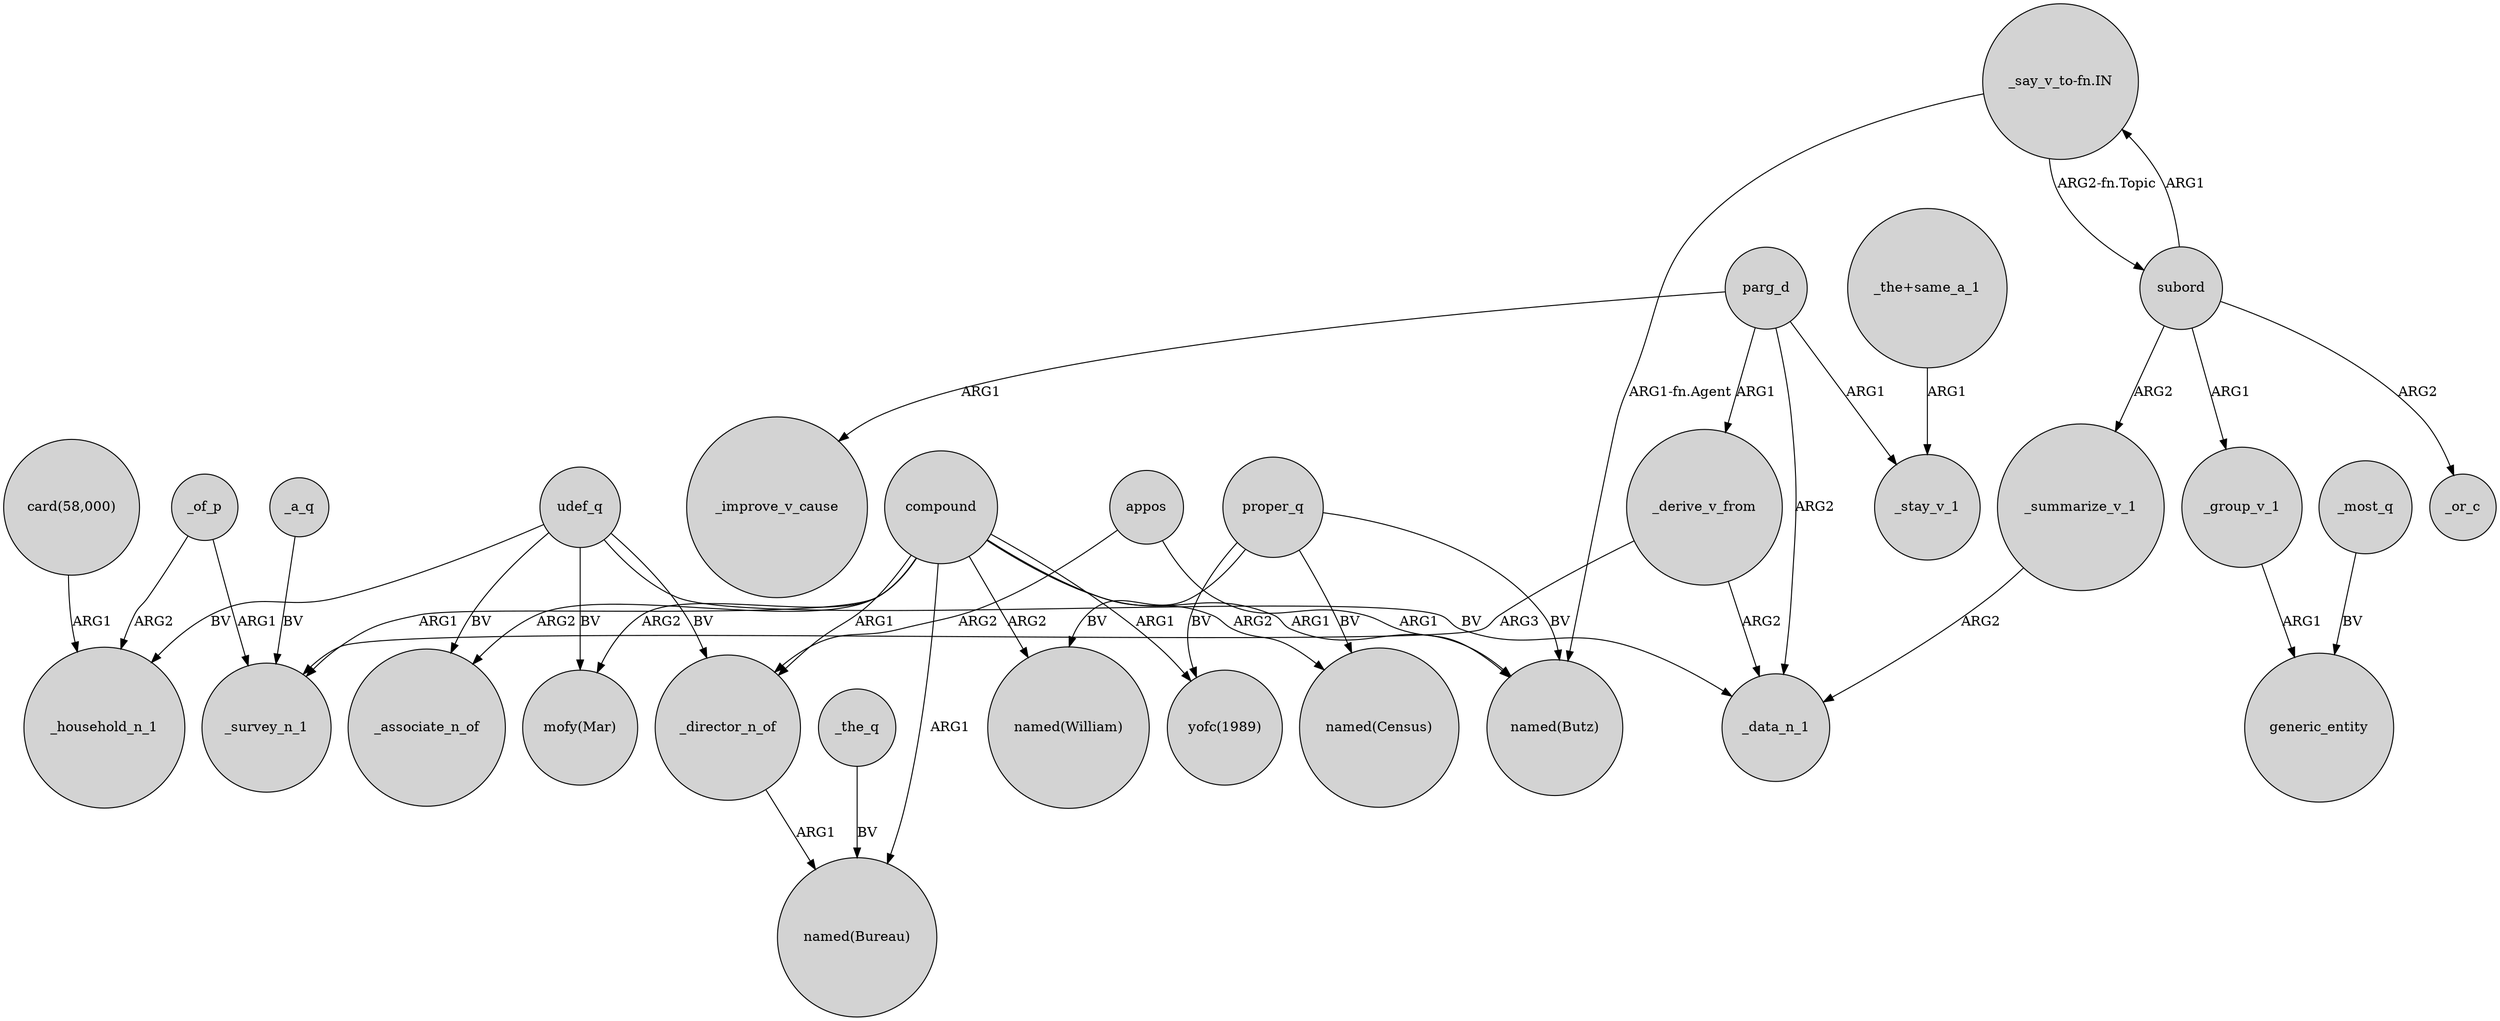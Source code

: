 digraph {
	node [shape=circle style=filled]
	_of_p -> _survey_n_1 [label=ARG1]
	subord -> _summarize_v_1 [label=ARG2]
	udef_q -> _household_n_1 [label=BV]
	"card(58,000)" -> _household_n_1 [label=ARG1]
	compound -> "mofy(Mar)" [label=ARG2]
	_director_n_of -> "named(Bureau)" [label=ARG1]
	_group_v_1 -> generic_entity [label=ARG1]
	subord -> _or_c [label=ARG2]
	compound -> _survey_n_1 [label=ARG1]
	subord -> _group_v_1 [label=ARG1]
	udef_q -> "mofy(Mar)" [label=BV]
	parg_d -> _stay_v_1 [label=ARG1]
	subord -> "_say_v_to-fn.IN" [label=ARG1]
	"_the+same_a_1" -> _stay_v_1 [label=ARG1]
	_derive_v_from -> _data_n_1 [label=ARG2]
	_summarize_v_1 -> _data_n_1 [label=ARG2]
	udef_q -> _associate_n_of [label=BV]
	_a_q -> _survey_n_1 [label=BV]
	proper_q -> "yofc(1989)" [label=BV]
	_most_q -> generic_entity [label=BV]
	udef_q -> _data_n_1 [label=BV]
	compound -> "named(William)" [label=ARG2]
	_derive_v_from -> _survey_n_1 [label=ARG3]
	"_say_v_to-fn.IN" -> "named(Butz)" [label="ARG1-fn.Agent"]
	_of_p -> _household_n_1 [label=ARG2]
	"_say_v_to-fn.IN" -> subord [label="ARG2-fn.Topic"]
	parg_d -> _improve_v_cause [label=ARG1]
	parg_d -> _data_n_1 [label=ARG2]
	compound -> "named(Butz)" [label=ARG1]
	proper_q -> "named(Census)" [label=BV]
	compound -> "named(Bureau)" [label=ARG1]
	_the_q -> "named(Bureau)" [label=BV]
	parg_d -> _derive_v_from [label=ARG1]
	compound -> _director_n_of [label=ARG1]
	compound -> _associate_n_of [label=ARG2]
	compound -> "named(Census)" [label=ARG2]
	appos -> _director_n_of [label=ARG2]
	udef_q -> _director_n_of [label=BV]
	compound -> "yofc(1989)" [label=ARG1]
	proper_q -> "named(Butz)" [label=BV]
	proper_q -> "named(William)" [label=BV]
	appos -> "named(Butz)" [label=ARG1]
}
